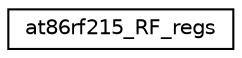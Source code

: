 digraph "Graphical Class Hierarchy"
{
 // LATEX_PDF_SIZE
  edge [fontname="Helvetica",fontsize="10",labelfontname="Helvetica",labelfontsize="10"];
  node [fontname="Helvetica",fontsize="10",shape=record];
  rankdir="LR";
  Node0 [label="at86rf215_RF_regs",height=0.2,width=0.4,color="black", fillcolor="white", style="filled",URL="$structat86rf215__RF__regs.html",tooltip="Radio Frontend registers."];
}
